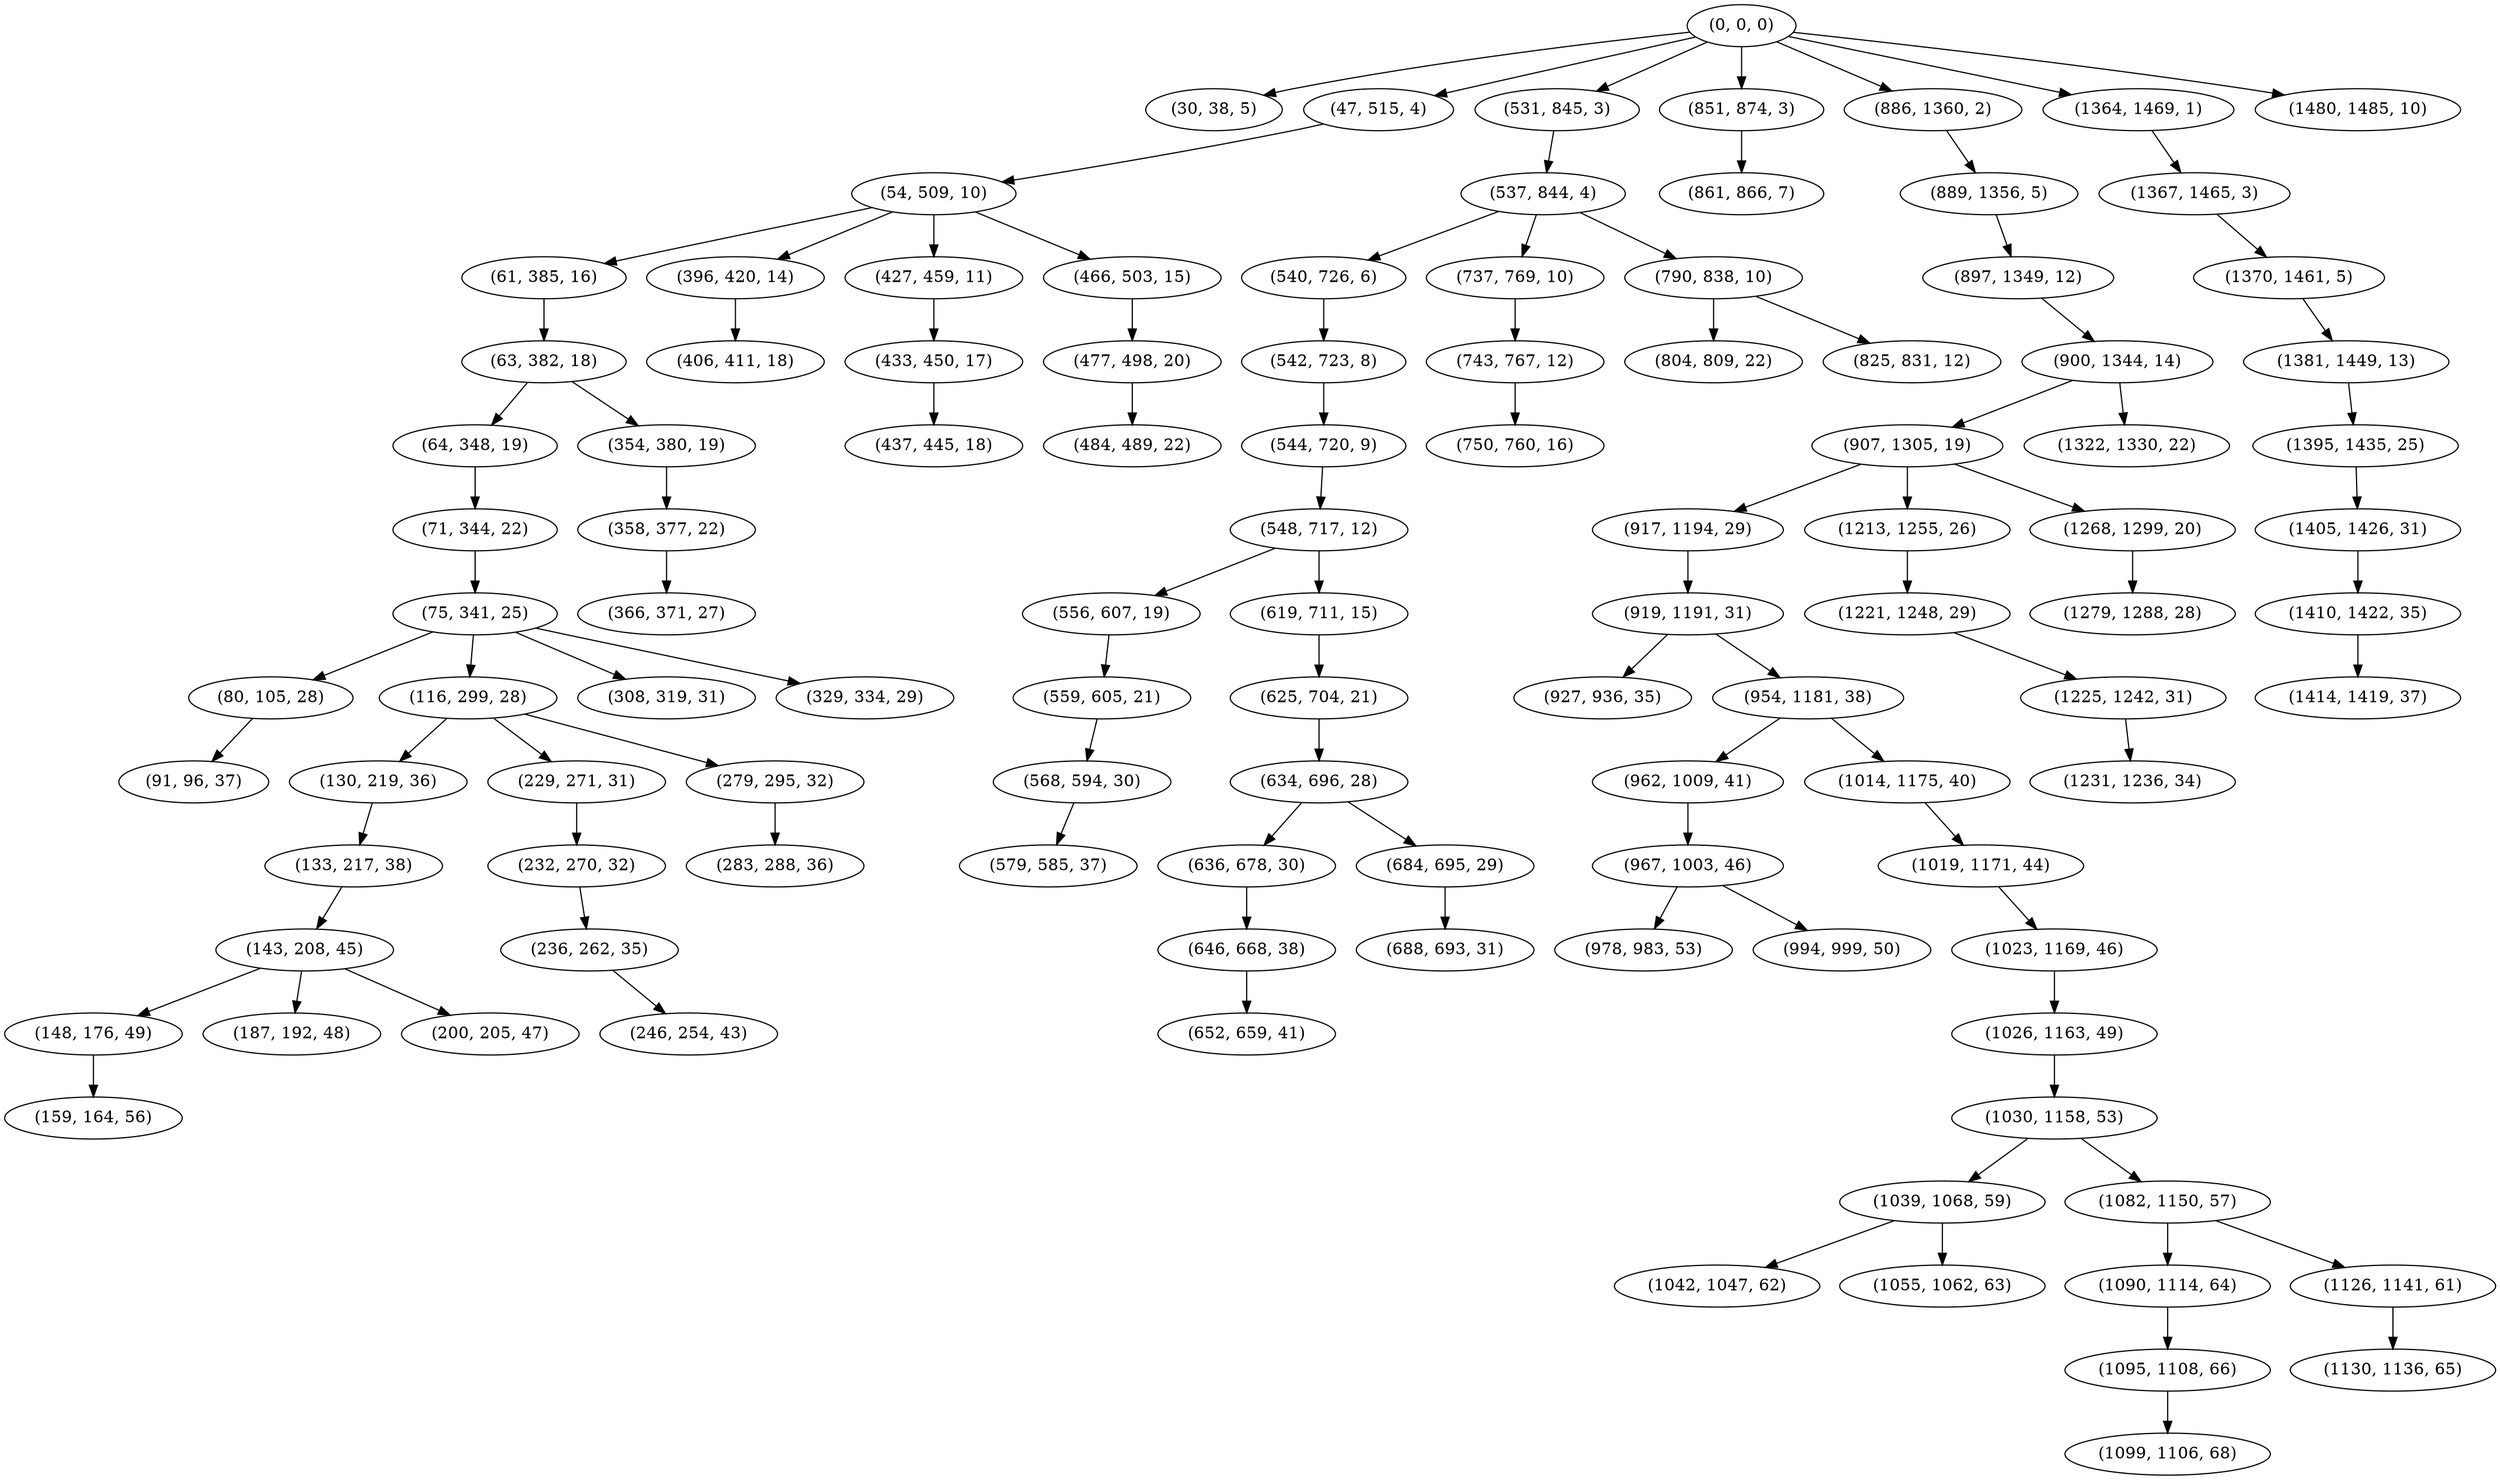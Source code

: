 digraph tree {
    "(0, 0, 0)";
    "(30, 38, 5)";
    "(47, 515, 4)";
    "(54, 509, 10)";
    "(61, 385, 16)";
    "(63, 382, 18)";
    "(64, 348, 19)";
    "(71, 344, 22)";
    "(75, 341, 25)";
    "(80, 105, 28)";
    "(91, 96, 37)";
    "(116, 299, 28)";
    "(130, 219, 36)";
    "(133, 217, 38)";
    "(143, 208, 45)";
    "(148, 176, 49)";
    "(159, 164, 56)";
    "(187, 192, 48)";
    "(200, 205, 47)";
    "(229, 271, 31)";
    "(232, 270, 32)";
    "(236, 262, 35)";
    "(246, 254, 43)";
    "(279, 295, 32)";
    "(283, 288, 36)";
    "(308, 319, 31)";
    "(329, 334, 29)";
    "(354, 380, 19)";
    "(358, 377, 22)";
    "(366, 371, 27)";
    "(396, 420, 14)";
    "(406, 411, 18)";
    "(427, 459, 11)";
    "(433, 450, 17)";
    "(437, 445, 18)";
    "(466, 503, 15)";
    "(477, 498, 20)";
    "(484, 489, 22)";
    "(531, 845, 3)";
    "(537, 844, 4)";
    "(540, 726, 6)";
    "(542, 723, 8)";
    "(544, 720, 9)";
    "(548, 717, 12)";
    "(556, 607, 19)";
    "(559, 605, 21)";
    "(568, 594, 30)";
    "(579, 585, 37)";
    "(619, 711, 15)";
    "(625, 704, 21)";
    "(634, 696, 28)";
    "(636, 678, 30)";
    "(646, 668, 38)";
    "(652, 659, 41)";
    "(684, 695, 29)";
    "(688, 693, 31)";
    "(737, 769, 10)";
    "(743, 767, 12)";
    "(750, 760, 16)";
    "(790, 838, 10)";
    "(804, 809, 22)";
    "(825, 831, 12)";
    "(851, 874, 3)";
    "(861, 866, 7)";
    "(886, 1360, 2)";
    "(889, 1356, 5)";
    "(897, 1349, 12)";
    "(900, 1344, 14)";
    "(907, 1305, 19)";
    "(917, 1194, 29)";
    "(919, 1191, 31)";
    "(927, 936, 35)";
    "(954, 1181, 38)";
    "(962, 1009, 41)";
    "(967, 1003, 46)";
    "(978, 983, 53)";
    "(994, 999, 50)";
    "(1014, 1175, 40)";
    "(1019, 1171, 44)";
    "(1023, 1169, 46)";
    "(1026, 1163, 49)";
    "(1030, 1158, 53)";
    "(1039, 1068, 59)";
    "(1042, 1047, 62)";
    "(1055, 1062, 63)";
    "(1082, 1150, 57)";
    "(1090, 1114, 64)";
    "(1095, 1108, 66)";
    "(1099, 1106, 68)";
    "(1126, 1141, 61)";
    "(1130, 1136, 65)";
    "(1213, 1255, 26)";
    "(1221, 1248, 29)";
    "(1225, 1242, 31)";
    "(1231, 1236, 34)";
    "(1268, 1299, 20)";
    "(1279, 1288, 28)";
    "(1322, 1330, 22)";
    "(1364, 1469, 1)";
    "(1367, 1465, 3)";
    "(1370, 1461, 5)";
    "(1381, 1449, 13)";
    "(1395, 1435, 25)";
    "(1405, 1426, 31)";
    "(1410, 1422, 35)";
    "(1414, 1419, 37)";
    "(1480, 1485, 10)";
    "(0, 0, 0)" -> "(30, 38, 5)";
    "(0, 0, 0)" -> "(47, 515, 4)";
    "(0, 0, 0)" -> "(531, 845, 3)";
    "(0, 0, 0)" -> "(851, 874, 3)";
    "(0, 0, 0)" -> "(886, 1360, 2)";
    "(0, 0, 0)" -> "(1364, 1469, 1)";
    "(0, 0, 0)" -> "(1480, 1485, 10)";
    "(47, 515, 4)" -> "(54, 509, 10)";
    "(54, 509, 10)" -> "(61, 385, 16)";
    "(54, 509, 10)" -> "(396, 420, 14)";
    "(54, 509, 10)" -> "(427, 459, 11)";
    "(54, 509, 10)" -> "(466, 503, 15)";
    "(61, 385, 16)" -> "(63, 382, 18)";
    "(63, 382, 18)" -> "(64, 348, 19)";
    "(63, 382, 18)" -> "(354, 380, 19)";
    "(64, 348, 19)" -> "(71, 344, 22)";
    "(71, 344, 22)" -> "(75, 341, 25)";
    "(75, 341, 25)" -> "(80, 105, 28)";
    "(75, 341, 25)" -> "(116, 299, 28)";
    "(75, 341, 25)" -> "(308, 319, 31)";
    "(75, 341, 25)" -> "(329, 334, 29)";
    "(80, 105, 28)" -> "(91, 96, 37)";
    "(116, 299, 28)" -> "(130, 219, 36)";
    "(116, 299, 28)" -> "(229, 271, 31)";
    "(116, 299, 28)" -> "(279, 295, 32)";
    "(130, 219, 36)" -> "(133, 217, 38)";
    "(133, 217, 38)" -> "(143, 208, 45)";
    "(143, 208, 45)" -> "(148, 176, 49)";
    "(143, 208, 45)" -> "(187, 192, 48)";
    "(143, 208, 45)" -> "(200, 205, 47)";
    "(148, 176, 49)" -> "(159, 164, 56)";
    "(229, 271, 31)" -> "(232, 270, 32)";
    "(232, 270, 32)" -> "(236, 262, 35)";
    "(236, 262, 35)" -> "(246, 254, 43)";
    "(279, 295, 32)" -> "(283, 288, 36)";
    "(354, 380, 19)" -> "(358, 377, 22)";
    "(358, 377, 22)" -> "(366, 371, 27)";
    "(396, 420, 14)" -> "(406, 411, 18)";
    "(427, 459, 11)" -> "(433, 450, 17)";
    "(433, 450, 17)" -> "(437, 445, 18)";
    "(466, 503, 15)" -> "(477, 498, 20)";
    "(477, 498, 20)" -> "(484, 489, 22)";
    "(531, 845, 3)" -> "(537, 844, 4)";
    "(537, 844, 4)" -> "(540, 726, 6)";
    "(537, 844, 4)" -> "(737, 769, 10)";
    "(537, 844, 4)" -> "(790, 838, 10)";
    "(540, 726, 6)" -> "(542, 723, 8)";
    "(542, 723, 8)" -> "(544, 720, 9)";
    "(544, 720, 9)" -> "(548, 717, 12)";
    "(548, 717, 12)" -> "(556, 607, 19)";
    "(548, 717, 12)" -> "(619, 711, 15)";
    "(556, 607, 19)" -> "(559, 605, 21)";
    "(559, 605, 21)" -> "(568, 594, 30)";
    "(568, 594, 30)" -> "(579, 585, 37)";
    "(619, 711, 15)" -> "(625, 704, 21)";
    "(625, 704, 21)" -> "(634, 696, 28)";
    "(634, 696, 28)" -> "(636, 678, 30)";
    "(634, 696, 28)" -> "(684, 695, 29)";
    "(636, 678, 30)" -> "(646, 668, 38)";
    "(646, 668, 38)" -> "(652, 659, 41)";
    "(684, 695, 29)" -> "(688, 693, 31)";
    "(737, 769, 10)" -> "(743, 767, 12)";
    "(743, 767, 12)" -> "(750, 760, 16)";
    "(790, 838, 10)" -> "(804, 809, 22)";
    "(790, 838, 10)" -> "(825, 831, 12)";
    "(851, 874, 3)" -> "(861, 866, 7)";
    "(886, 1360, 2)" -> "(889, 1356, 5)";
    "(889, 1356, 5)" -> "(897, 1349, 12)";
    "(897, 1349, 12)" -> "(900, 1344, 14)";
    "(900, 1344, 14)" -> "(907, 1305, 19)";
    "(900, 1344, 14)" -> "(1322, 1330, 22)";
    "(907, 1305, 19)" -> "(917, 1194, 29)";
    "(907, 1305, 19)" -> "(1213, 1255, 26)";
    "(907, 1305, 19)" -> "(1268, 1299, 20)";
    "(917, 1194, 29)" -> "(919, 1191, 31)";
    "(919, 1191, 31)" -> "(927, 936, 35)";
    "(919, 1191, 31)" -> "(954, 1181, 38)";
    "(954, 1181, 38)" -> "(962, 1009, 41)";
    "(954, 1181, 38)" -> "(1014, 1175, 40)";
    "(962, 1009, 41)" -> "(967, 1003, 46)";
    "(967, 1003, 46)" -> "(978, 983, 53)";
    "(967, 1003, 46)" -> "(994, 999, 50)";
    "(1014, 1175, 40)" -> "(1019, 1171, 44)";
    "(1019, 1171, 44)" -> "(1023, 1169, 46)";
    "(1023, 1169, 46)" -> "(1026, 1163, 49)";
    "(1026, 1163, 49)" -> "(1030, 1158, 53)";
    "(1030, 1158, 53)" -> "(1039, 1068, 59)";
    "(1030, 1158, 53)" -> "(1082, 1150, 57)";
    "(1039, 1068, 59)" -> "(1042, 1047, 62)";
    "(1039, 1068, 59)" -> "(1055, 1062, 63)";
    "(1082, 1150, 57)" -> "(1090, 1114, 64)";
    "(1082, 1150, 57)" -> "(1126, 1141, 61)";
    "(1090, 1114, 64)" -> "(1095, 1108, 66)";
    "(1095, 1108, 66)" -> "(1099, 1106, 68)";
    "(1126, 1141, 61)" -> "(1130, 1136, 65)";
    "(1213, 1255, 26)" -> "(1221, 1248, 29)";
    "(1221, 1248, 29)" -> "(1225, 1242, 31)";
    "(1225, 1242, 31)" -> "(1231, 1236, 34)";
    "(1268, 1299, 20)" -> "(1279, 1288, 28)";
    "(1364, 1469, 1)" -> "(1367, 1465, 3)";
    "(1367, 1465, 3)" -> "(1370, 1461, 5)";
    "(1370, 1461, 5)" -> "(1381, 1449, 13)";
    "(1381, 1449, 13)" -> "(1395, 1435, 25)";
    "(1395, 1435, 25)" -> "(1405, 1426, 31)";
    "(1405, 1426, 31)" -> "(1410, 1422, 35)";
    "(1410, 1422, 35)" -> "(1414, 1419, 37)";
}
